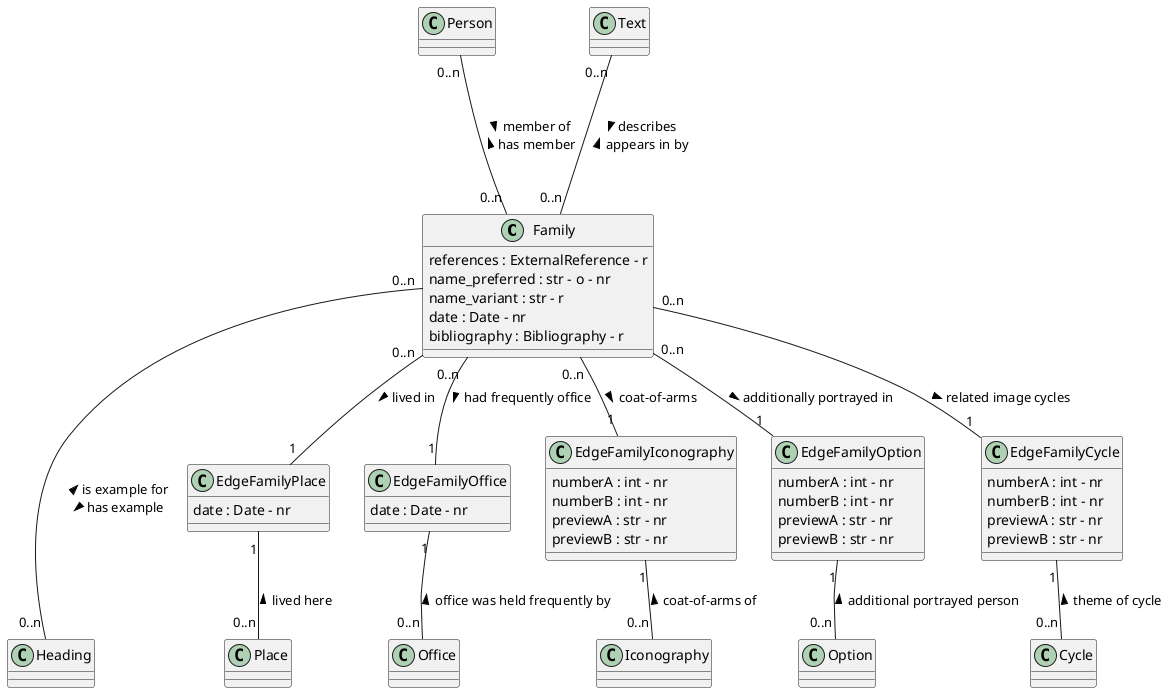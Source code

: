 @startuml
class Family
Family : references : ExternalReference - r
Family : name_preferred : str - o - nr
Family : name_variant : str - r
Family : date : Date - nr
Family : bibliography : Bibliography - r

class Person

class Heading

class Place

class Office

class Text

class Iconography 

class Option 

class Cycle 

class EdgeFamilyPlace
EdgeFamilyPlace : date : Date - nr

class EdgeFamilyOffice
EdgeFamilyOffice : date : Date - nr

class EdgeFamilyIconography
EdgeFamilyIconography : numberA : int - nr
EdgeFamilyIconography : numberB : int - nr
EdgeFamilyIconography : previewA : str - nr
EdgeFamilyIconography : previewB : str - nr

class EdgeFamilyOption
EdgeFamilyOption : numberA : int - nr
EdgeFamilyOption : numberB : int - nr
EdgeFamilyOption : previewA : str - nr
EdgeFamilyOption : previewB : str - nr

class EdgeFamilyCycle
EdgeFamilyCycle : numberA : int - nr
EdgeFamilyCycle : numberB : int - nr
EdgeFamilyCycle : previewA : str - nr
EdgeFamilyCycle : previewB : str - nr

Person "0..n" --- "0..n" Family : > member of \n has member <

Text "0..n" --- "0..n" Family : > describes \n appears in by <

Family "0..n" --- "0..n" Heading : < is example for \n has example >

Family "0..n" -- "1" EdgeFamilyPlace : lived in >
EdgeFamilyPlace "1" -- "0..n" Place : lived here <

Family "0..n" -- "1" EdgeFamilyOffice : had frequently office >
EdgeFamilyOffice "1" -- "0..n" Office : office was held frequently by <

Family "0..n" -- "1" EdgeFamilyIconography : coat-of-arms >
EdgeFamilyIconography "1" -- "0..n" Iconography : coat-of-arms of <

Family "0..n" -- "1" EdgeFamilyOption : additionally portrayed in >
EdgeFamilyOption "1" -- "0..n" Option : additional portrayed person <

Family "0..n" -- "1" EdgeFamilyCycle : related image cycles >
EdgeFamilyCycle "1" -- "0..n" Cycle : theme of cycle <




@enduml



